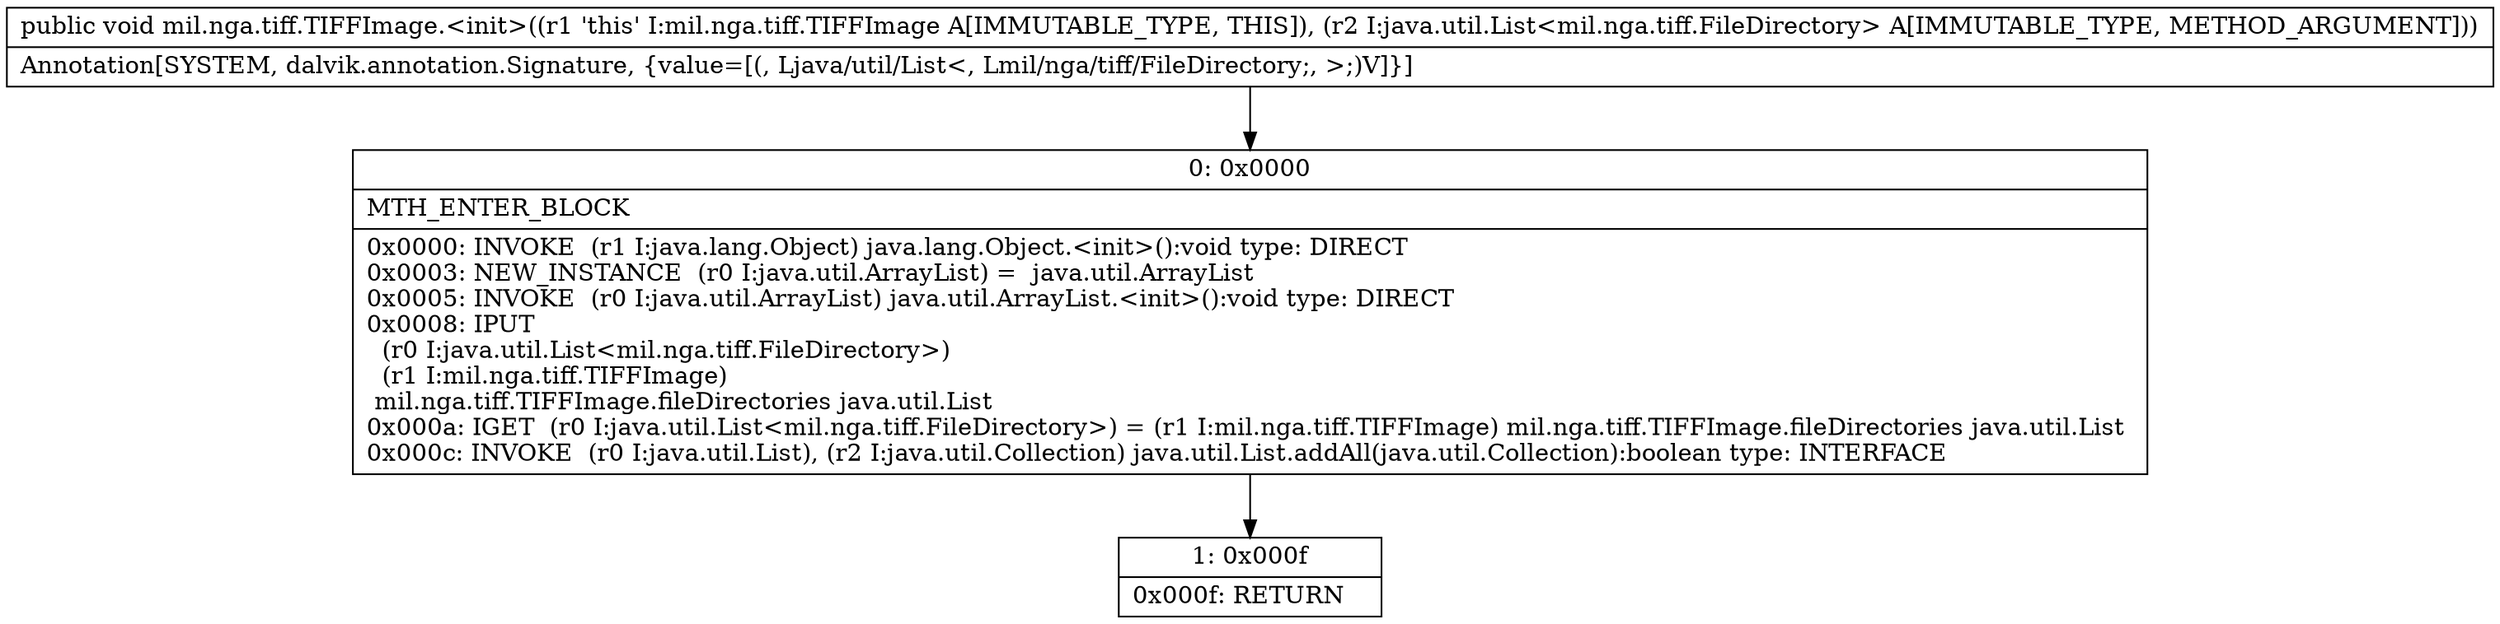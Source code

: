 digraph "CFG formil.nga.tiff.TIFFImage.\<init\>(Ljava\/util\/List;)V" {
Node_0 [shape=record,label="{0\:\ 0x0000|MTH_ENTER_BLOCK\l|0x0000: INVOKE  (r1 I:java.lang.Object) java.lang.Object.\<init\>():void type: DIRECT \l0x0003: NEW_INSTANCE  (r0 I:java.util.ArrayList) =  java.util.ArrayList \l0x0005: INVOKE  (r0 I:java.util.ArrayList) java.util.ArrayList.\<init\>():void type: DIRECT \l0x0008: IPUT  \l  (r0 I:java.util.List\<mil.nga.tiff.FileDirectory\>)\l  (r1 I:mil.nga.tiff.TIFFImage)\l mil.nga.tiff.TIFFImage.fileDirectories java.util.List \l0x000a: IGET  (r0 I:java.util.List\<mil.nga.tiff.FileDirectory\>) = (r1 I:mil.nga.tiff.TIFFImage) mil.nga.tiff.TIFFImage.fileDirectories java.util.List \l0x000c: INVOKE  (r0 I:java.util.List), (r2 I:java.util.Collection) java.util.List.addAll(java.util.Collection):boolean type: INTERFACE \l}"];
Node_1 [shape=record,label="{1\:\ 0x000f|0x000f: RETURN   \l}"];
MethodNode[shape=record,label="{public void mil.nga.tiff.TIFFImage.\<init\>((r1 'this' I:mil.nga.tiff.TIFFImage A[IMMUTABLE_TYPE, THIS]), (r2 I:java.util.List\<mil.nga.tiff.FileDirectory\> A[IMMUTABLE_TYPE, METHOD_ARGUMENT]))  | Annotation[SYSTEM, dalvik.annotation.Signature, \{value=[(, Ljava\/util\/List\<, Lmil\/nga\/tiff\/FileDirectory;, \>;)V]\}]\l}"];
MethodNode -> Node_0;
Node_0 -> Node_1;
}

